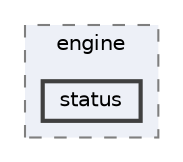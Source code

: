 digraph "techstorm/engine/status"
{
 // LATEX_PDF_SIZE
  bgcolor="transparent";
  edge [fontname=Helvetica,fontsize=10,labelfontname=Helvetica,labelfontsize=10];
  node [fontname=Helvetica,fontsize=10,shape=box,height=0.2,width=0.4];
  compound=true
  subgraph clusterdir_f0215e67d3150ee964ca241625d804af {
    graph [ bgcolor="#edf0f7", pencolor="grey50", label="engine", fontname=Helvetica,fontsize=10 style="filled,dashed", URL="dir_f0215e67d3150ee964ca241625d804af.html",tooltip=""]
  dir_408dd7aca29f883a50560c9ceac5db49 [label="status", fillcolor="#edf0f7", color="grey25", style="filled,bold", URL="dir_408dd7aca29f883a50560c9ceac5db49.html",tooltip=""];
  }
}
